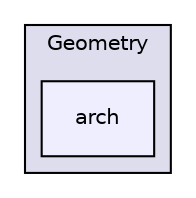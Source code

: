 digraph "include/Eigen/src/Geometry/arch" {
  compound=true
  node [ fontsize="10", fontname="Helvetica"];
  edge [ labelfontsize="10", labelfontname="Helvetica"];
  subgraph clusterdir_1fe0a059f1368aa47f109611fd066306 {
    graph [ bgcolor="#ddddee", pencolor="black", label="Geometry" fontname="Helvetica", fontsize="10", URL="dir_1fe0a059f1368aa47f109611fd066306.html"]
  dir_ffc6e9c98cbf46d03d7ed3ecc3cd1f5b [shape=box, label="arch", style="filled", fillcolor="#eeeeff", pencolor="black", URL="dir_ffc6e9c98cbf46d03d7ed3ecc3cd1f5b.html"];
  }
}
